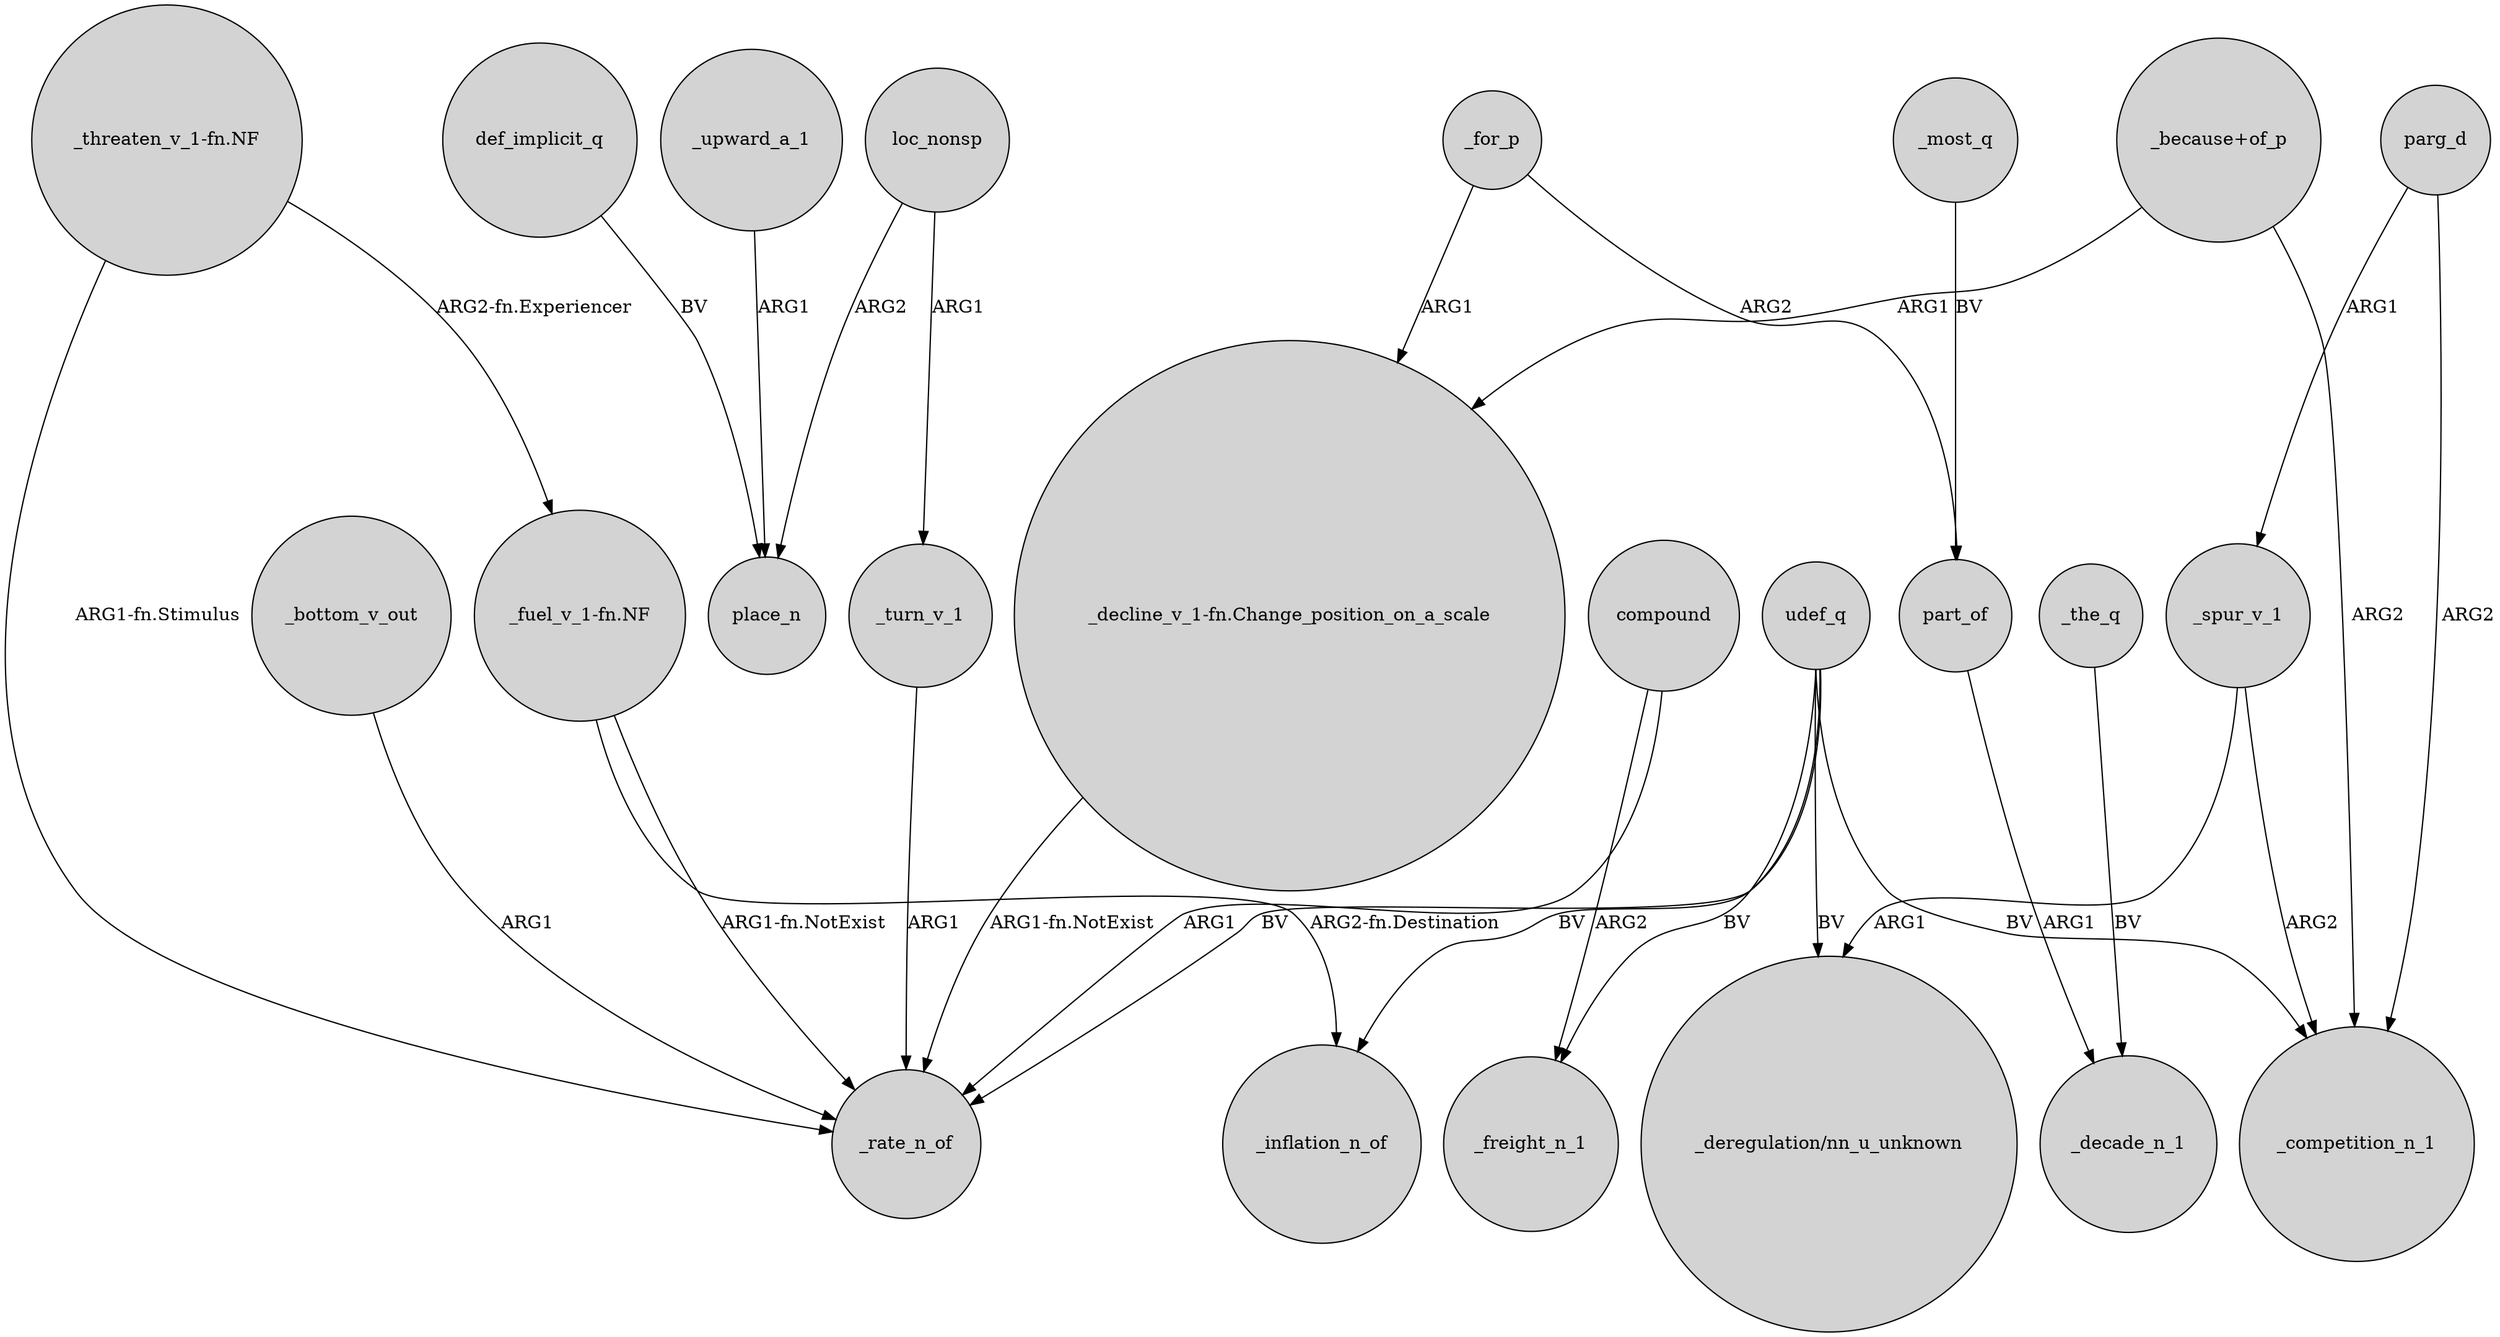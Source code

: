 digraph {
	node [shape=circle style=filled]
	compound -> _freight_n_1 [label=ARG2]
	udef_q -> _inflation_n_of [label=BV]
	udef_q -> _competition_n_1 [label=BV]
	_spur_v_1 -> "_deregulation/nn_u_unknown" [label=ARG1]
	"_threaten_v_1-fn.NF" -> "_fuel_v_1-fn.NF" [label="ARG2-fn.Experiencer"]
	parg_d -> _spur_v_1 [label=ARG1]
	_spur_v_1 -> _competition_n_1 [label=ARG2]
	loc_nonsp -> _turn_v_1 [label=ARG1]
	compound -> _rate_n_of [label=ARG1]
	_bottom_v_out -> _rate_n_of [label=ARG1]
	part_of -> _decade_n_1 [label=ARG1]
	"_fuel_v_1-fn.NF" -> _rate_n_of [label="ARG1-fn.NotExist"]
	udef_q -> _rate_n_of [label=BV]
	def_implicit_q -> place_n [label=BV]
	parg_d -> _competition_n_1 [label=ARG2]
	_for_p -> part_of [label=ARG2]
	udef_q -> "_deregulation/nn_u_unknown" [label=BV]
	"_threaten_v_1-fn.NF" -> _rate_n_of [label="ARG1-fn.Stimulus"]
	udef_q -> _freight_n_1 [label=BV]
	_for_p -> "_decline_v_1-fn.Change_position_on_a_scale" [label=ARG1]
	_upward_a_1 -> place_n [label=ARG1]
	"_fuel_v_1-fn.NF" -> _inflation_n_of [label="ARG2-fn.Destination"]
	_turn_v_1 -> _rate_n_of [label=ARG1]
	"_decline_v_1-fn.Change_position_on_a_scale" -> _rate_n_of [label="ARG1-fn.NotExist"]
	_most_q -> part_of [label=BV]
	loc_nonsp -> place_n [label=ARG2]
	_the_q -> _decade_n_1 [label=BV]
	"_because+of_p" -> _competition_n_1 [label=ARG2]
	"_because+of_p" -> "_decline_v_1-fn.Change_position_on_a_scale" [label=ARG1]
}
